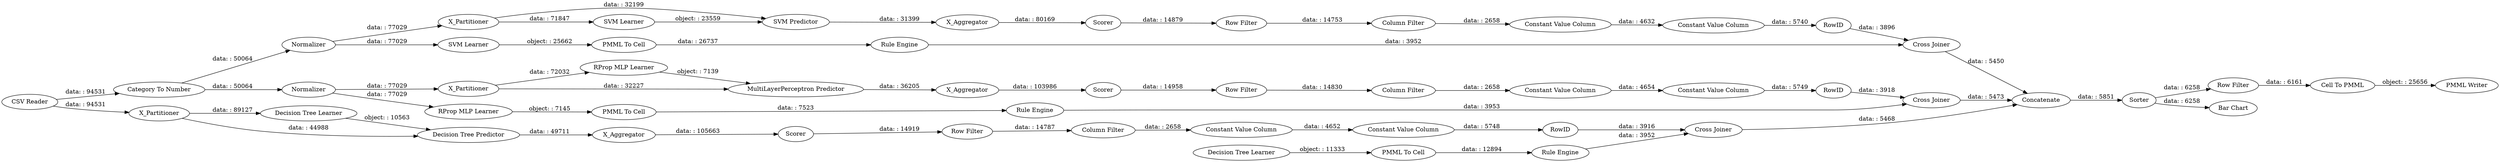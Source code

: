 digraph {
	"1375756182485035290_31" [label="RProp MLP Learner"]
	"-3311999408203192214_28" [label="PMML To Cell"]
	"-3311999408203192214_34" [label="Rule Engine"]
	"-7773237638440301574_7" [label=X_Aggregator]
	"1841718110715849661_293" [label=RowID]
	"-3720101944220748680_62" [label="CSV Reader"]
	"-3720101944220748680_60" [label=Concatenate]
	"7164493267245050540_290" [label="Constant Value Column"]
	"-7773237638440301574_31" [label="Decision Tree Learner"]
	"7007375128756499835_40" [label=Normalizer]
	"-3720101944220748680_53" [label="Row Filter"]
	"-3720101944220748680_59" [label="Bar Chart"]
	"7007375128756499835_2" [label=X_Partitioner]
	"7007375128756499835_41" [label=Scorer]
	"7007375128756499835_32" [label="SVM Predictor"]
	"3852811718570308867_22" [label="PMML To Cell"]
	"1375756182485035290_32" [label="MultiLayerPerceptron Predictor"]
	"1841718110715849661_292" [label="Constant Value Column"]
	"1375756182485035290_39" [label=Normalizer]
	"-7773237638440301574_39" [label=Scorer]
	"-3720101944220748680_58" [label="Category To Number"]
	"488953414118541773_293" [label=RowID]
	"-7773237638440301574_32" [label="Decision Tree Predictor"]
	"1841718110715849661_9" [label="Row Filter"]
	"7164493267245050540_293" [label=RowID]
	"488953414118541773_290" [label="Constant Value Column"]
	"1375756182485035290_7" [label=X_Aggregator]
	"1375756182485035290_38" [label="Cross Joiner"]
	"7007375128756499835_31" [label="SVM Learner"]
	"488953414118541773_292" [label="Constant Value Column"]
	"1375756182485035290_40" [label=Scorer]
	"7007375128756499835_39" [label="Cross Joiner"]
	"3944841849920899314_34" [label="PMML To Cell"]
	"1841718110715849661_294" [label="Column Filter"]
	"7164493267245050540_292" [label="Constant Value Column"]
	"7007375128756499835_7" [label=X_Aggregator]
	"-3720101944220748680_54" [label="Cell To PMML"]
	"-3720101944220748680_52" [label=Sorter]
	"-7773237638440301574_38" [label="Cross Joiner"]
	"1841718110715849661_290" [label="Constant Value Column"]
	"1375756182485035290_2" [label=X_Partitioner]
	"3944841849920899314_33" [label="SVM Learner"]
	"7164493267245050540_9" [label="Row Filter"]
	"7164493267245050540_294" [label="Column Filter"]
	"-3311999408203192214_33" [label="Decision Tree Learner"]
	"3852811718570308867_34" [label="Rule Engine"]
	"-7773237638440301574_2" [label=X_Partitioner]
	"3944841849920899314_35" [label="Rule Engine"]
	"-3720101944220748680_61" [label="PMML Writer"]
	"488953414118541773_9" [label="Row Filter"]
	"3852811718570308867_35" [label="RProp MLP Learner"]
	"488953414118541773_294" [label="Column Filter"]
	"7164493267245050540_293" -> "1375756182485035290_38" [label="data: : 3918"]
	"1375756182485035290_39" -> "1375756182485035290_2" [label="data: : 77029"]
	"3944841849920899314_35" -> "7007375128756499835_39" [label="data: : 3952"]
	"3852811718570308867_35" -> "3852811718570308867_22" [label="object: : 7145"]
	"1375756182485035290_7" -> "1375756182485035290_40" [label="data: : 103986"]
	"1841718110715849661_293" -> "7007375128756499835_39" [label="data: : 3896"]
	"3852811718570308867_34" -> "1375756182485035290_38" [label="data: : 3953"]
	"-7773237638440301574_2" -> "-7773237638440301574_32" [label="data: : 44988"]
	"1375756182485035290_2" -> "1375756182485035290_32" [label="data: : 32227"]
	"7007375128756499835_7" -> "7007375128756499835_41" [label="data: : 80169"]
	"-7773237638440301574_2" -> "-7773237638440301574_31" [label="data: : 89127"]
	"-3720101944220748680_58" -> "1375756182485035290_39" [label="data: : 50064"]
	"7164493267245050540_292" -> "7164493267245050540_293" [label="data: : 5749"]
	"7007375128756499835_2" -> "7007375128756499835_31" [label="data: : 71847"]
	"-3720101944220748680_52" -> "-3720101944220748680_59" [label="data: : 6258"]
	"-3720101944220748680_62" -> "-3720101944220748680_58" [label="data: : 94531"]
	"1841718110715849661_292" -> "1841718110715849661_293" [label="data: : 5740"]
	"-7773237638440301574_32" -> "-7773237638440301574_7" [label="data: : 49711"]
	"488953414118541773_292" -> "488953414118541773_293" [label="data: : 5748"]
	"-7773237638440301574_39" -> "488953414118541773_9" [label="data: : 14919"]
	"488953414118541773_290" -> "488953414118541773_292" [label="data: : 4652"]
	"7164493267245050540_9" -> "7164493267245050540_294" [label="data: : 14830"]
	"1375756182485035290_40" -> "7164493267245050540_9" [label="data: : 14958"]
	"7007375128756499835_2" -> "7007375128756499835_32" [label="data: : 32199"]
	"488953414118541773_293" -> "-7773237638440301574_38" [label="data: : 3916"]
	"3944841849920899314_34" -> "3944841849920899314_35" [label="data: : 26737"]
	"7007375128756499835_40" -> "3944841849920899314_33" [label="data: : 77029"]
	"-3720101944220748680_54" -> "-3720101944220748680_61" [label="object: : 25656"]
	"7007375128756499835_31" -> "7007375128756499835_32" [label="object: : 23559"]
	"7164493267245050540_290" -> "7164493267245050540_292" [label="data: : 4654"]
	"1375756182485035290_2" -> "1375756182485035290_31" [label="data: : 72032"]
	"3852811718570308867_22" -> "3852811718570308867_34" [label="data: : 7523"]
	"7007375128756499835_40" -> "7007375128756499835_2" [label="data: : 77029"]
	"1375756182485035290_31" -> "1375756182485035290_32" [label="object: : 7139"]
	"1841718110715849661_290" -> "1841718110715849661_292" [label="data: : 4632"]
	"-3311999408203192214_33" -> "-3311999408203192214_28" [label="object: : 11333"]
	"-3720101944220748680_62" -> "-7773237638440301574_2" [label="data: : 94531"]
	"488953414118541773_9" -> "488953414118541773_294" [label="data: : 14787"]
	"1375756182485035290_32" -> "1375756182485035290_7" [label="data: : 36205"]
	"7007375128756499835_41" -> "1841718110715849661_9" [label="data: : 14879"]
	"-3720101944220748680_60" -> "-3720101944220748680_52" [label="data: : 5851"]
	"-7773237638440301574_7" -> "-7773237638440301574_39" [label="data: : 105663"]
	"7007375128756499835_39" -> "-3720101944220748680_60" [label="data: : 5450"]
	"488953414118541773_294" -> "488953414118541773_290" [label="data: : 2658"]
	"1375756182485035290_38" -> "-3720101944220748680_60" [label="data: : 5473"]
	"7007375128756499835_32" -> "7007375128756499835_7" [label="data: : 31399"]
	"1375756182485035290_39" -> "3852811718570308867_35" [label="data: : 77029"]
	"7164493267245050540_294" -> "7164493267245050540_290" [label="data: : 2658"]
	"-3311999408203192214_28" -> "-3311999408203192214_34" [label="data: : 12894"]
	"-7773237638440301574_38" -> "-3720101944220748680_60" [label="data: : 5468"]
	"-3720101944220748680_52" -> "-3720101944220748680_53" [label="data: : 6258"]
	"-7773237638440301574_31" -> "-7773237638440301574_32" [label="object: : 10563"]
	"-3720101944220748680_53" -> "-3720101944220748680_54" [label="data: : 6161"]
	"1841718110715849661_294" -> "1841718110715849661_290" [label="data: : 2658"]
	"-3311999408203192214_34" -> "-7773237638440301574_38" [label="data: : 3952"]
	"3944841849920899314_33" -> "3944841849920899314_34" [label="object: : 25662"]
	"1841718110715849661_9" -> "1841718110715849661_294" [label="data: : 14753"]
	"-3720101944220748680_58" -> "7007375128756499835_40" [label="data: : 50064"]
	rankdir=LR
}
